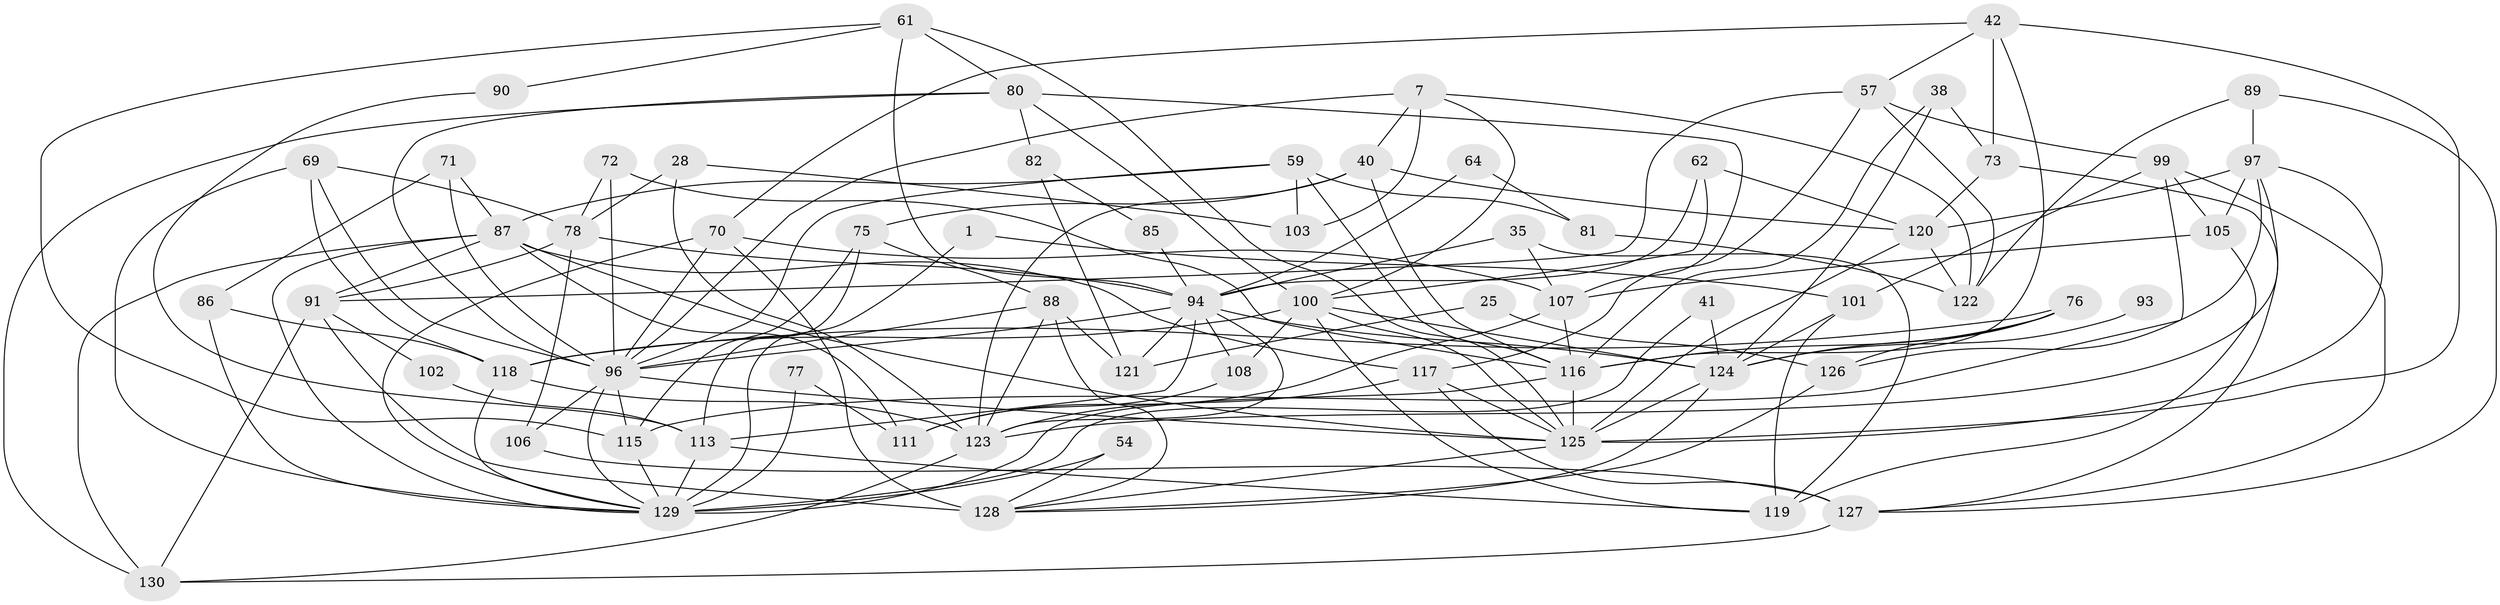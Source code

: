 // original degree distribution, {2: 0.14615384615384616, 3: 0.27692307692307694, 4: 0.23846153846153847, 5: 0.17692307692307693, 6: 0.1076923076923077, 8: 0.015384615384615385, 7: 0.038461538461538464}
// Generated by graph-tools (version 1.1) at 2025/51/03/09/25 04:51:54]
// undirected, 65 vertices, 158 edges
graph export_dot {
graph [start="1"]
  node [color=gray90,style=filled];
  1;
  7;
  25;
  28;
  35;
  38 [super="+21"];
  40;
  41;
  42 [super="+3"];
  54;
  57;
  59;
  61;
  62;
  64;
  69 [super="+48"];
  70 [super="+36"];
  71;
  72;
  73;
  75;
  76 [super="+50"];
  77;
  78 [super="+67"];
  80;
  81;
  82;
  85;
  86;
  87 [super="+16+83"];
  88 [super="+46"];
  89;
  90;
  91 [super="+44+52"];
  93;
  94 [super="+58"];
  96 [super="+12+79+65"];
  97 [super="+26+95"];
  99 [super="+55"];
  100 [super="+45+39"];
  101;
  102;
  103 [super="+6"];
  105;
  106;
  107 [super="+84"];
  108;
  111;
  113 [super="+112"];
  115;
  116 [super="+10+43"];
  117;
  118 [super="+47"];
  119 [super="+30"];
  120 [super="+34+33"];
  121;
  122 [super="+2"];
  123 [super="+98"];
  124 [super="+27+109"];
  125 [super="+51+74+63"];
  126;
  127 [super="+104"];
  128 [super="+23+114"];
  129 [super="+110+92"];
  130 [super="+37"];
  1 -- 101;
  1 -- 129;
  7 -- 40;
  7 -- 100;
  7 -- 103;
  7 -- 122;
  7 -- 96;
  25 -- 126;
  25 -- 121;
  28 -- 103;
  28 -- 123;
  28 -- 78;
  35 -- 119 [weight=2];
  35 -- 94 [weight=2];
  35 -- 107 [weight=2];
  38 -- 73;
  38 -- 124;
  38 -- 116;
  40 -- 75;
  40 -- 123;
  40 -- 116;
  40 -- 120;
  41 -- 124;
  41 -- 129;
  42 -- 57;
  42 -- 73 [weight=2];
  42 -- 70;
  42 -- 116;
  42 -- 125;
  54 -- 128;
  54 -- 129;
  57 -- 122;
  57 -- 117;
  57 -- 91;
  57 -- 99;
  59 -- 116;
  59 -- 81;
  59 -- 103;
  59 -- 96;
  59 -- 87;
  61 -- 115;
  61 -- 80;
  61 -- 90;
  61 -- 94;
  61 -- 125;
  62 -- 100;
  62 -- 94;
  62 -- 120;
  64 -- 81;
  64 -- 94;
  69 -- 78;
  69 -- 96;
  69 -- 118;
  69 -- 129;
  70 -- 129 [weight=2];
  70 -- 96;
  70 -- 128 [weight=2];
  70 -- 107;
  71 -- 86;
  71 -- 96;
  71 -- 87;
  72 -- 116;
  72 -- 78;
  72 -- 96;
  73 -- 120;
  73 -- 127;
  75 -- 88;
  75 -- 115;
  75 -- 113;
  76 -- 118 [weight=3];
  76 -- 126;
  76 -- 124;
  76 -- 116 [weight=2];
  77 -- 111;
  77 -- 129;
  78 -- 94 [weight=2];
  78 -- 106;
  78 -- 91;
  80 -- 100 [weight=2];
  80 -- 82;
  80 -- 107;
  80 -- 96 [weight=2];
  80 -- 130;
  81 -- 122;
  82 -- 121;
  82 -- 85;
  85 -- 94;
  86 -- 118 [weight=2];
  86 -- 129 [weight=2];
  87 -- 125;
  87 -- 129 [weight=2];
  87 -- 130 [weight=2];
  87 -- 117;
  87 -- 91;
  87 -- 111;
  88 -- 121;
  88 -- 123;
  88 -- 128;
  88 -- 96;
  89 -- 122;
  89 -- 97;
  89 -- 127;
  90 -- 113;
  91 -- 128 [weight=3];
  91 -- 102;
  91 -- 130;
  93 -- 124 [weight=2];
  94 -- 96 [weight=3];
  94 -- 108;
  94 -- 121;
  94 -- 123;
  94 -- 124;
  94 -- 113;
  96 -- 106;
  96 -- 115;
  96 -- 129;
  96 -- 125;
  97 -- 120 [weight=2];
  97 -- 126;
  97 -- 105;
  97 -- 123;
  97 -- 125;
  99 -- 127;
  99 -- 105;
  99 -- 115;
  99 -- 101;
  100 -- 108;
  100 -- 119;
  100 -- 118;
  100 -- 124 [weight=4];
  100 -- 125;
  101 -- 119;
  101 -- 124;
  102 -- 113;
  105 -- 119;
  105 -- 107;
  106 -- 127;
  107 -- 111;
  107 -- 116;
  108 -- 111;
  113 -- 129 [weight=3];
  113 -- 119;
  115 -- 129;
  116 -- 125 [weight=2];
  116 -- 129 [weight=3];
  117 -- 123 [weight=2];
  117 -- 127;
  117 -- 125;
  118 -- 123;
  118 -- 129;
  120 -- 122;
  120 -- 125;
  123 -- 130;
  124 -- 128;
  124 -- 125 [weight=2];
  125 -- 128;
  126 -- 128;
  127 -- 130 [weight=2];
}
